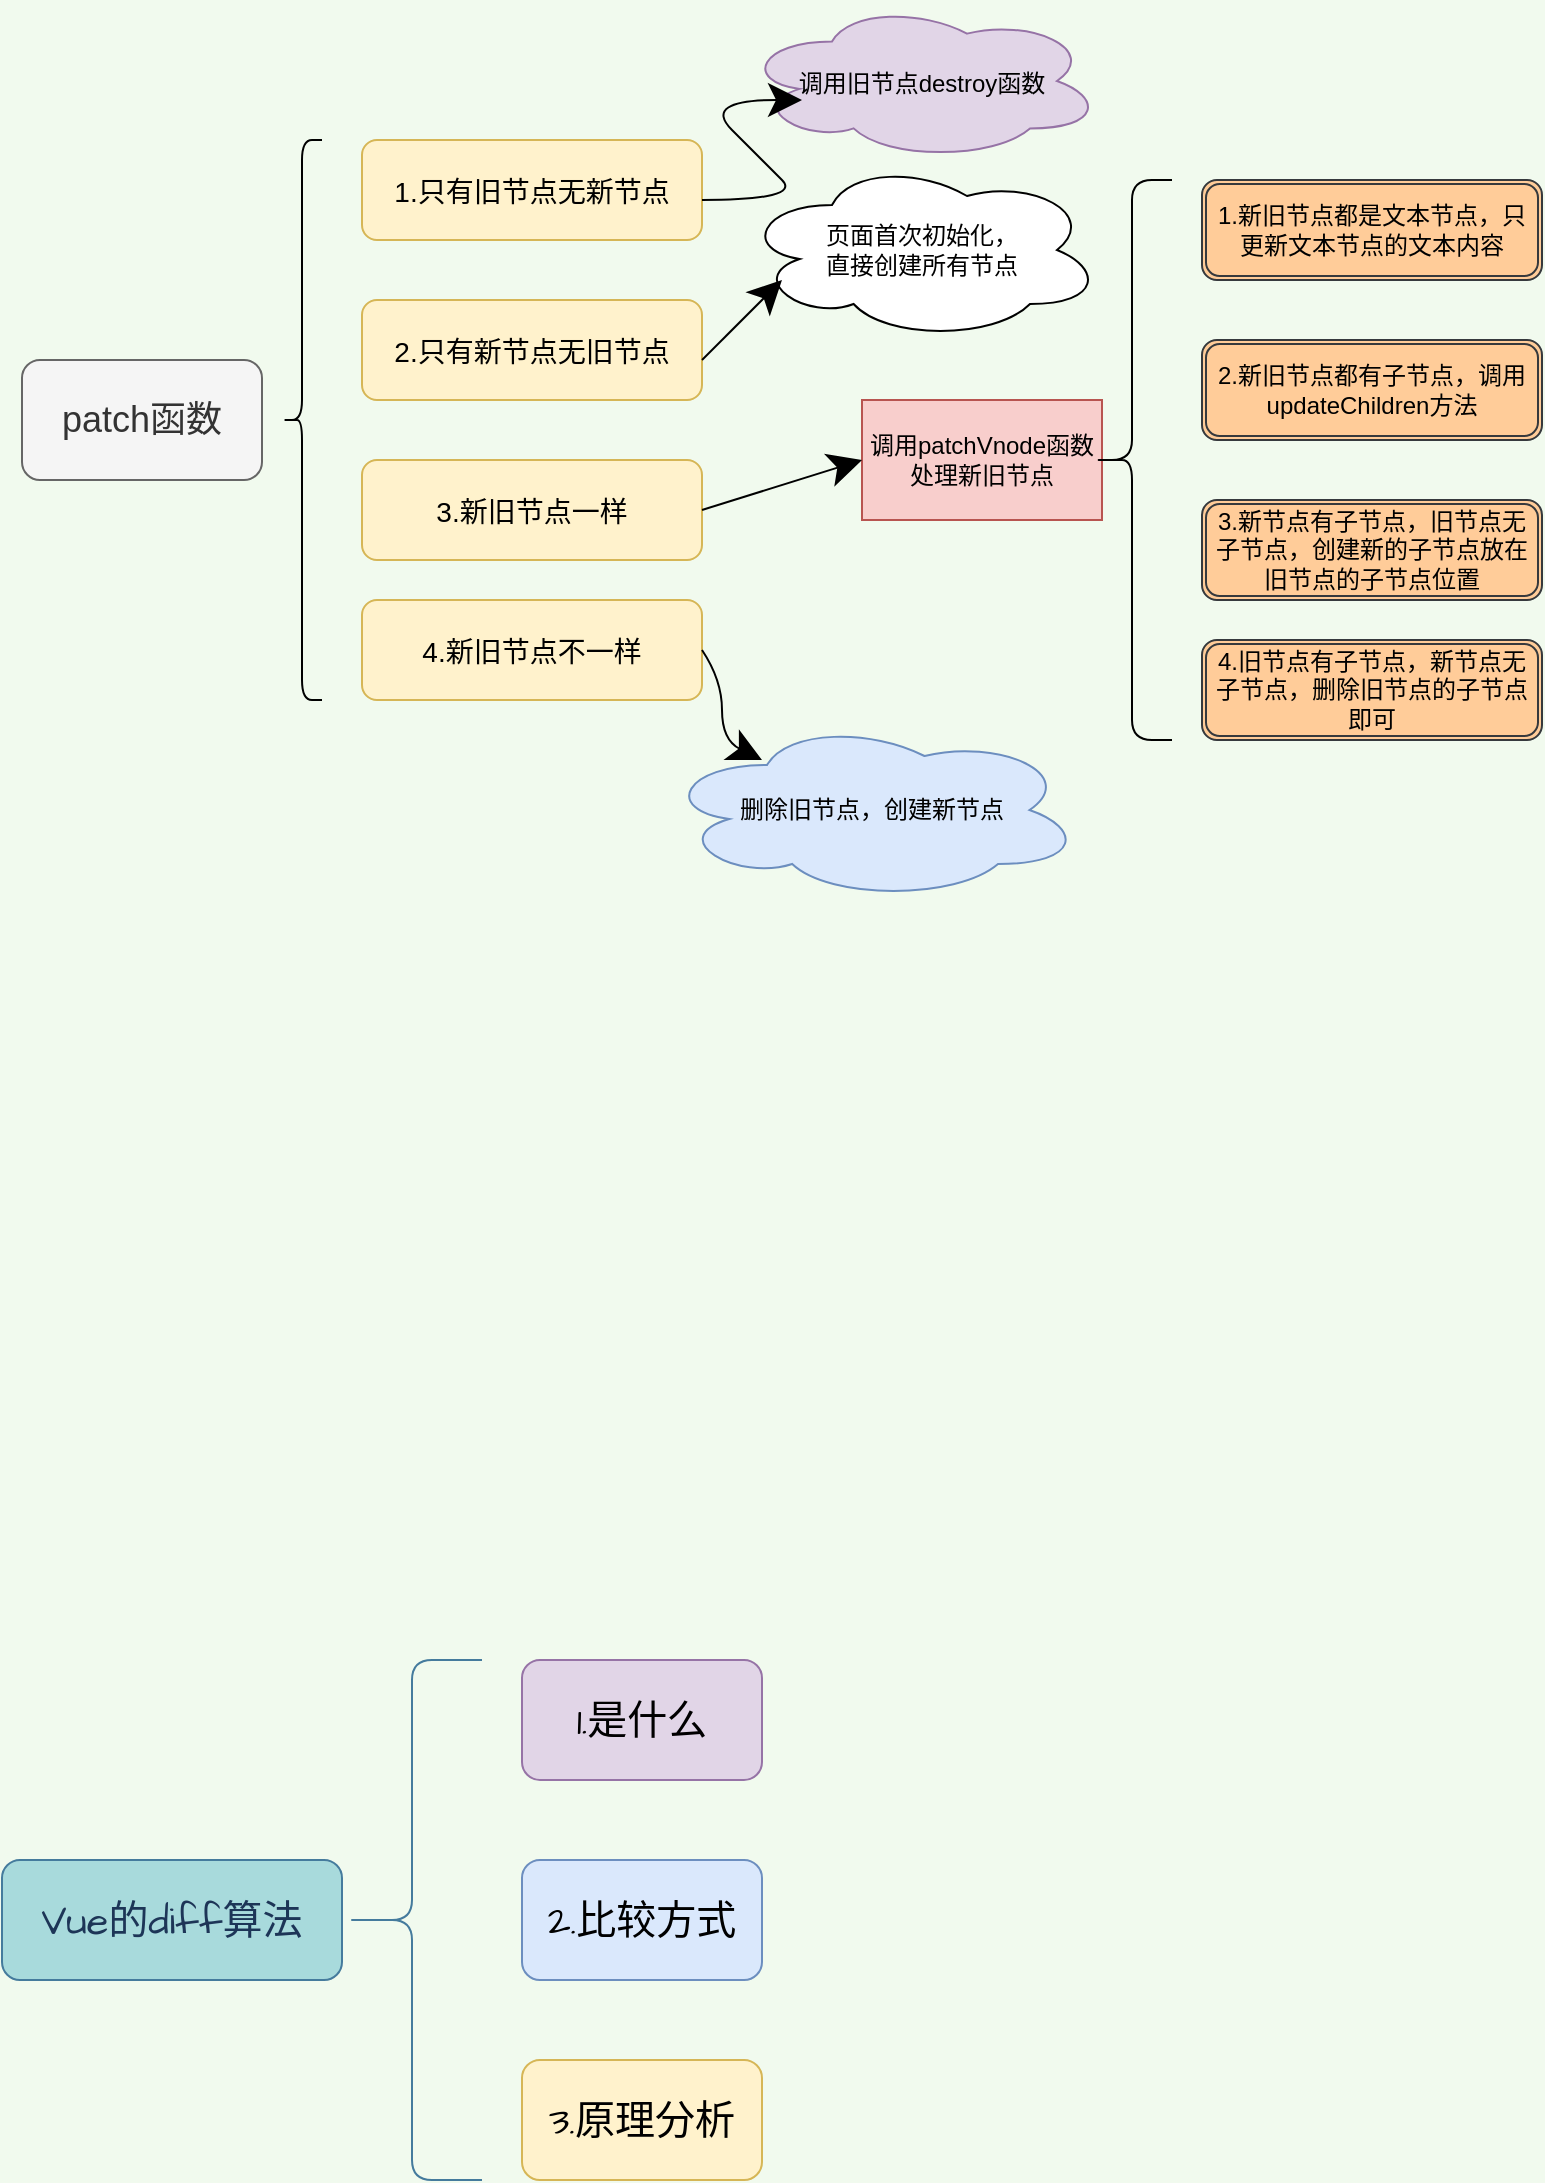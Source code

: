 <mxfile version="20.2.0" type="github">
  <diagram id="DgxB09EEgpKoJzZqJFxA" name="第 1 页">
    <mxGraphModel dx="1031" dy="1732" grid="1" gridSize="10" guides="1" tooltips="1" connect="1" arrows="1" fold="1" page="1" pageScale="1" pageWidth="827" pageHeight="1169" background="#F1FAEE" math="0" shadow="0">
      <root>
        <mxCell id="0" />
        <mxCell id="1" parent="0" />
        <mxCell id="SaBJiKYalGsiTsp5Yb-Q-1" value="Vue的diff算法" style="rounded=1;whiteSpace=wrap;html=1;hachureGap=4;fontFamily=Architects Daughter;fontSource=https%3A%2F%2Ffonts.googleapis.com%2Fcss%3Ffamily%3DArchitects%2BDaughter;fontSize=20;fontColor=#1D3557;strokeColor=#457B9D;fillColor=#A8DADC;" parent="1" vertex="1">
          <mxGeometry x="20" y="-240" width="170" height="60" as="geometry" />
        </mxCell>
        <mxCell id="SaBJiKYalGsiTsp5Yb-Q-2" value="" style="shape=curlyBracket;whiteSpace=wrap;html=1;rounded=1;hachureGap=4;fontFamily=Architects Daughter;fontSource=https%3A%2F%2Ffonts.googleapis.com%2Fcss%3Ffamily%3DArchitects%2BDaughter;fontSize=20;fontColor=#1D3557;strokeColor=#457B9D;fillColor=#A8DADC;" parent="1" vertex="1">
          <mxGeometry x="190" y="-340" width="70" height="260" as="geometry" />
        </mxCell>
        <mxCell id="SaBJiKYalGsiTsp5Yb-Q-3" value="&lt;font color=&quot;#000000&quot;&gt;3.原理分析&lt;/font&gt;" style="rounded=1;whiteSpace=wrap;html=1;hachureGap=4;fontFamily=Architects Daughter;fontSource=https%3A%2F%2Ffonts.googleapis.com%2Fcss%3Ffamily%3DArchitects%2BDaughter;fontSize=20;strokeColor=#d6b656;fillColor=#fff2cc;" parent="1" vertex="1">
          <mxGeometry x="280" y="-140" width="120" height="60" as="geometry" />
        </mxCell>
        <mxCell id="SaBJiKYalGsiTsp5Yb-Q-4" value="2.比较方式" style="rounded=1;whiteSpace=wrap;html=1;hachureGap=4;fontFamily=Architects Daughter;fontSource=https%3A%2F%2Ffonts.googleapis.com%2Fcss%3Ffamily%3DArchitects%2BDaughter;fontSize=20;strokeColor=#6c8ebf;fillColor=#dae8fc;" parent="1" vertex="1">
          <mxGeometry x="280" y="-240" width="120" height="60" as="geometry" />
        </mxCell>
        <mxCell id="SaBJiKYalGsiTsp5Yb-Q-5" value="1.是什么" style="rounded=1;whiteSpace=wrap;html=1;hachureGap=4;fontFamily=Architects Daughter;fontSource=https%3A%2F%2Ffonts.googleapis.com%2Fcss%3Ffamily%3DArchitects%2BDaughter;fontSize=20;fillColor=#e1d5e7;strokeColor=#9673a6;" parent="1" vertex="1">
          <mxGeometry x="280" y="-340" width="120" height="60" as="geometry" />
        </mxCell>
        <mxCell id="DdWRW-qFLpOwlrcDvPwB-1" value="&lt;font style=&quot;font-size: 18px;&quot;&gt;patch函数&lt;/font&gt;" style="rounded=1;whiteSpace=wrap;html=1;fillColor=#f5f5f5;fontColor=#333333;strokeColor=#666666;" vertex="1" parent="1">
          <mxGeometry x="30" y="-990" width="120" height="60" as="geometry" />
        </mxCell>
        <mxCell id="DdWRW-qFLpOwlrcDvPwB-2" value="" style="shape=curlyBracket;whiteSpace=wrap;html=1;rounded=1;fontSize=18;" vertex="1" parent="1">
          <mxGeometry x="160" y="-1100" width="20" height="280" as="geometry" />
        </mxCell>
        <mxCell id="DdWRW-qFLpOwlrcDvPwB-3" value="&lt;font style=&quot;font-size: 14px;&quot;&gt;1.只有旧节点无新节点&lt;/font&gt;" style="rounded=1;whiteSpace=wrap;html=1;fontSize=18;fillColor=#fff2cc;strokeColor=#d6b656;" vertex="1" parent="1">
          <mxGeometry x="200" y="-1100" width="170" height="50" as="geometry" />
        </mxCell>
        <mxCell id="DdWRW-qFLpOwlrcDvPwB-4" value="&lt;font style=&quot;font-size: 14px;&quot;&gt;2.只有新节点无旧节点&lt;/font&gt;" style="rounded=1;whiteSpace=wrap;html=1;fontSize=18;fillColor=#fff2cc;strokeColor=#d6b656;" vertex="1" parent="1">
          <mxGeometry x="200" y="-1020" width="170" height="50" as="geometry" />
        </mxCell>
        <mxCell id="DdWRW-qFLpOwlrcDvPwB-5" value="&lt;font style=&quot;font-size: 14px;&quot;&gt;3.新旧节点一样&lt;/font&gt;" style="rounded=1;whiteSpace=wrap;html=1;fontSize=18;fillColor=#fff2cc;strokeColor=#d6b656;" vertex="1" parent="1">
          <mxGeometry x="200" y="-940" width="170" height="50" as="geometry" />
        </mxCell>
        <mxCell id="DdWRW-qFLpOwlrcDvPwB-6" value="&lt;span style=&quot;font-size: 14px;&quot;&gt;4.新旧节点不一样&lt;/span&gt;" style="rounded=1;whiteSpace=wrap;html=1;fontSize=18;fillColor=#fff2cc;strokeColor=#d6b656;" vertex="1" parent="1">
          <mxGeometry x="200" y="-870" width="170" height="50" as="geometry" />
        </mxCell>
        <mxCell id="DdWRW-qFLpOwlrcDvPwB-7" value="&lt;font style=&quot;font-size: 12px;&quot;&gt;调用旧节点destroy函数&lt;/font&gt;" style="ellipse;shape=cloud;whiteSpace=wrap;html=1;fontSize=14;fillColor=#e1d5e7;strokeColor=#9673a6;rounded=1;" vertex="1" parent="1">
          <mxGeometry x="390" y="-1169" width="180" height="79" as="geometry" />
        </mxCell>
        <mxCell id="DdWRW-qFLpOwlrcDvPwB-8" value="" style="curved=1;endArrow=classic;html=1;rounded=1;fontSize=12;startSize=14;endSize=14;" edge="1" parent="1">
          <mxGeometry width="50" height="50" relative="1" as="geometry">
            <mxPoint x="370" y="-1070" as="sourcePoint" />
            <mxPoint x="420" y="-1120" as="targetPoint" />
            <Array as="points">
              <mxPoint x="420" y="-1070" />
              <mxPoint x="400" y="-1090" />
              <mxPoint x="370" y="-1120" />
            </Array>
          </mxGeometry>
        </mxCell>
        <mxCell id="DdWRW-qFLpOwlrcDvPwB-9" value="页面首次初始化，&lt;br&gt;直接创建所有节点" style="ellipse;shape=cloud;whiteSpace=wrap;html=1;rounded=1;fontSize=12;" vertex="1" parent="1">
          <mxGeometry x="390" y="-1090" width="180" height="90" as="geometry" />
        </mxCell>
        <mxCell id="DdWRW-qFLpOwlrcDvPwB-10" value="" style="endArrow=classic;html=1;rounded=1;fontSize=12;startSize=14;endSize=14;curved=1;entryX=0.111;entryY=0.667;entryDx=0;entryDy=0;entryPerimeter=0;" edge="1" parent="1" target="DdWRW-qFLpOwlrcDvPwB-9">
          <mxGeometry width="50" height="50" relative="1" as="geometry">
            <mxPoint x="370" y="-990" as="sourcePoint" />
            <mxPoint x="420" y="-1040" as="targetPoint" />
          </mxGeometry>
        </mxCell>
        <mxCell id="DdWRW-qFLpOwlrcDvPwB-11" value="调用patchVnode函数处理新旧节点" style="rounded=0;whiteSpace=wrap;html=1;fontSize=12;fillColor=#f8cecc;strokeColor=#b85450;" vertex="1" parent="1">
          <mxGeometry x="450" y="-970" width="120" height="60" as="geometry" />
        </mxCell>
        <mxCell id="DdWRW-qFLpOwlrcDvPwB-12" value="" style="endArrow=classic;html=1;rounded=1;fontSize=12;startSize=14;endSize=14;curved=1;exitX=1;exitY=0.5;exitDx=0;exitDy=0;entryX=0;entryY=0.5;entryDx=0;entryDy=0;" edge="1" parent="1" source="DdWRW-qFLpOwlrcDvPwB-5" target="DdWRW-qFLpOwlrcDvPwB-11">
          <mxGeometry width="50" height="50" relative="1" as="geometry">
            <mxPoint x="420" y="-880" as="sourcePoint" />
            <mxPoint x="470" y="-930" as="targetPoint" />
          </mxGeometry>
        </mxCell>
        <mxCell id="DdWRW-qFLpOwlrcDvPwB-13" value="删除旧节点，创建新节点" style="ellipse;shape=cloud;whiteSpace=wrap;html=1;rounded=1;fontSize=12;fillColor=#dae8fc;strokeColor=#6c8ebf;" vertex="1" parent="1">
          <mxGeometry x="350" y="-810" width="210" height="90" as="geometry" />
        </mxCell>
        <mxCell id="DdWRW-qFLpOwlrcDvPwB-15" value="" style="curved=1;endArrow=classic;html=1;rounded=1;fontSize=12;startSize=14;endSize=14;exitX=1;exitY=0.5;exitDx=0;exitDy=0;" edge="1" parent="1" source="DdWRW-qFLpOwlrcDvPwB-6">
          <mxGeometry width="50" height="50" relative="1" as="geometry">
            <mxPoint x="430" y="-850" as="sourcePoint" />
            <mxPoint x="400" y="-790" as="targetPoint" />
            <Array as="points">
              <mxPoint x="380" y="-830" />
              <mxPoint x="380" y="-800" />
            </Array>
          </mxGeometry>
        </mxCell>
        <mxCell id="DdWRW-qFLpOwlrcDvPwB-16" value="" style="shape=curlyBracket;whiteSpace=wrap;html=1;rounded=1;fontSize=12;" vertex="1" parent="1">
          <mxGeometry x="565" y="-1080" width="40" height="280" as="geometry" />
        </mxCell>
        <mxCell id="DdWRW-qFLpOwlrcDvPwB-18" value="1.新旧节点都是文本节点，只更新文本节点的文本内容" style="shape=ext;double=1;rounded=1;whiteSpace=wrap;html=1;fontSize=12;fillColor=#ffcc99;strokeColor=#36393d;" vertex="1" parent="1">
          <mxGeometry x="620" y="-1080" width="170" height="50" as="geometry" />
        </mxCell>
        <mxCell id="DdWRW-qFLpOwlrcDvPwB-19" value="2.新旧节点都有子节点，调用updateChildren方法" style="shape=ext;double=1;rounded=1;whiteSpace=wrap;html=1;fontSize=12;fillColor=#ffcc99;strokeColor=#36393d;" vertex="1" parent="1">
          <mxGeometry x="620" y="-1000" width="170" height="50" as="geometry" />
        </mxCell>
        <mxCell id="DdWRW-qFLpOwlrcDvPwB-20" value="3.新节点有子节点，旧节点无子节点，创建新的子节点放在旧节点的子节点位置" style="shape=ext;double=1;rounded=1;whiteSpace=wrap;html=1;fontSize=12;fillColor=#ffcc99;strokeColor=#36393d;" vertex="1" parent="1">
          <mxGeometry x="620" y="-920" width="170" height="50" as="geometry" />
        </mxCell>
        <mxCell id="DdWRW-qFLpOwlrcDvPwB-21" value="4.旧节点有子节点，新节点无子节点，删除旧节点的子节点即可" style="shape=ext;double=1;rounded=1;whiteSpace=wrap;html=1;fontSize=12;fillColor=#ffcc99;strokeColor=#36393d;" vertex="1" parent="1">
          <mxGeometry x="620" y="-850" width="170" height="50" as="geometry" />
        </mxCell>
      </root>
    </mxGraphModel>
  </diagram>
</mxfile>
